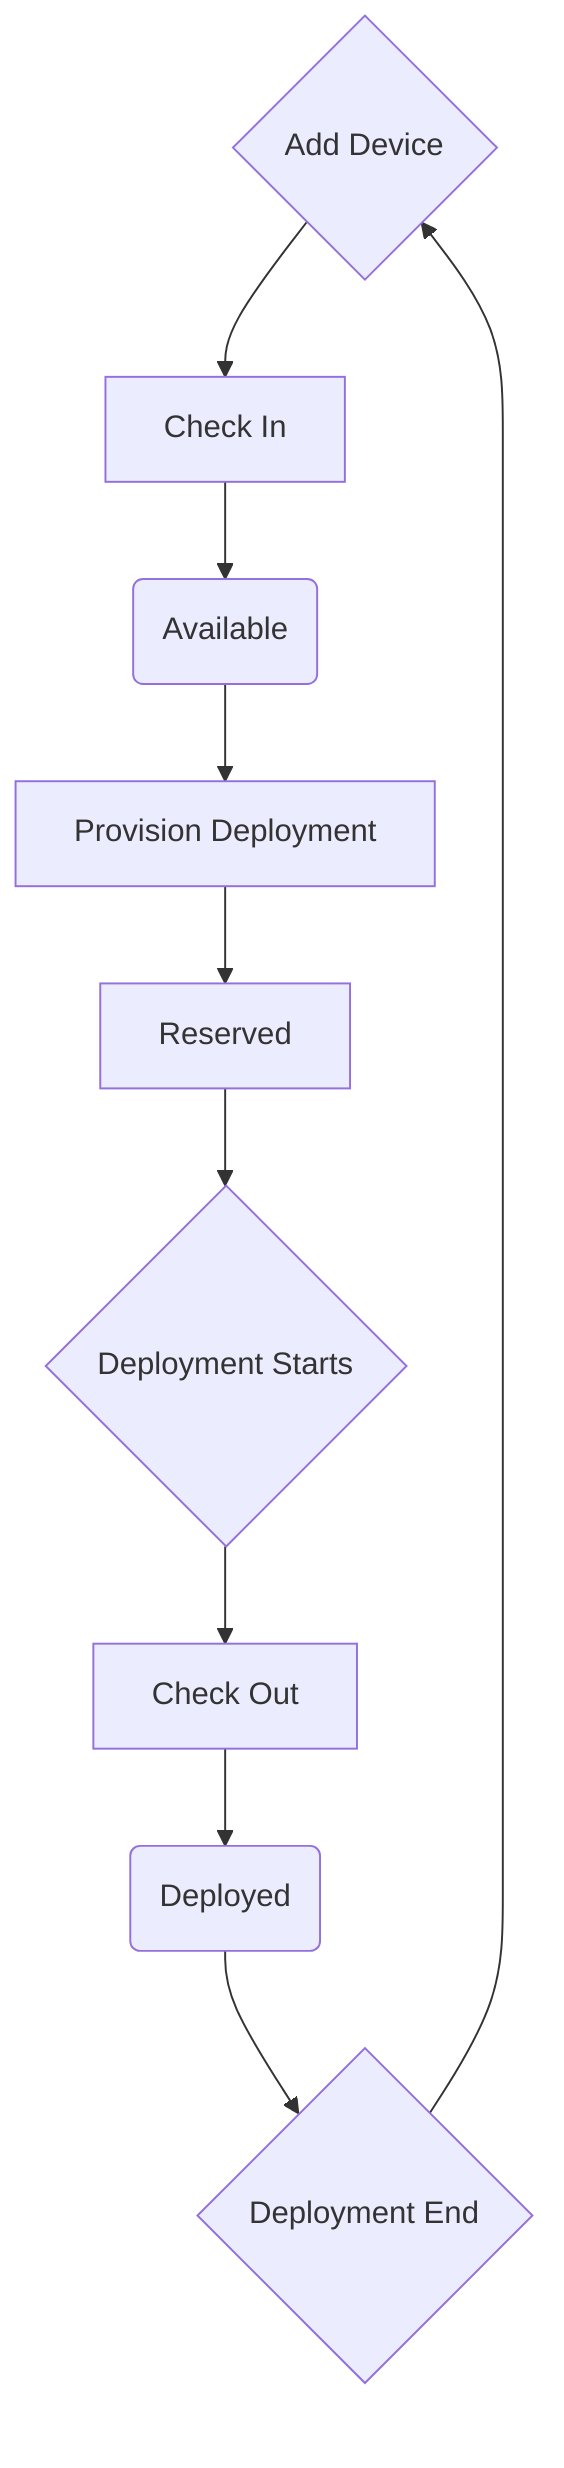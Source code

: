 %% To build:
%% mermaid  docs/device-flow.mmd -o docs/
graph TB
    A{"Add Device"} -->B["Check In"]
    B-->C("Available")
    C-->D["Provision Deployment"]
    D-->E["Reserved"]
    E-->X{"Deployment Starts"}
    X-->F["Check Out"]
    F-->G("Deployed")
    G-->H{"Deployment End"}
    H-->A